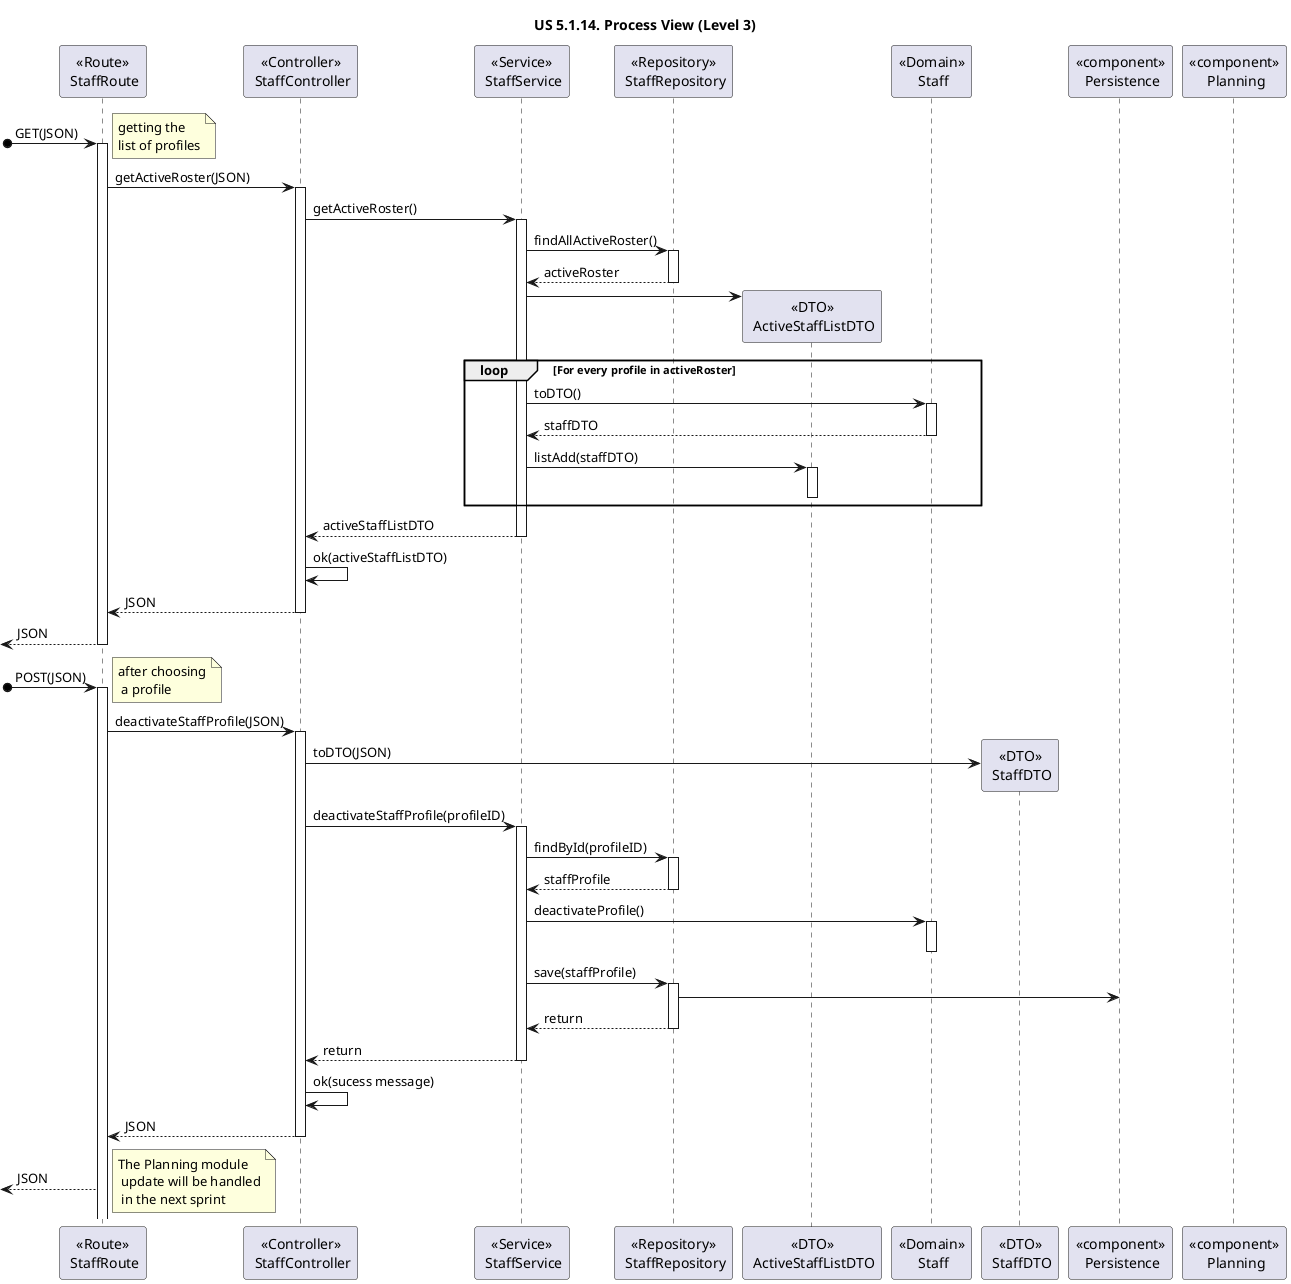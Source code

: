 @startuml
title "US 5.1.14. Process View (Level 3)"

participant "<<Route>>\n StaffRoute" as ROUTE
participant "<<Controller>>\n StaffController" as CONTROL
participant "<<Service>>\n StaffService" as STAFFSERV
participant "<<Repository>>\n StaffRepository" as STAFFREPO
participant "<<DTO>>\n ActiveStaffListDTO" as ACTIVESTAFFLISTDTO
participant "<<Domain>>\n Staff" as STAFF
participant "<<DTO>>\n StaffDTO" as STAFFDTO
participant "<<component>>\n Persistence" as PERSISTENCE
participant "<<component>>\n Planning" as PLAN

[o-> ROUTE : GET(JSON)
note right : getting the \nlist of profiles

Activate ROUTE

ROUTE -> CONTROL : getActiveRoster(JSON)

Activate CONTROL

CONTROL -> STAFFSERV : getActiveRoster()
ACTIVATE STAFFSERV

STAFFSERV -> STAFFREPO : findAllActiveRoster()
ACTIVATE STAFFREPO 
STAFFREPO --> STAFFSERV : activeRoster
DEACTIVATE STAFFREPO

STAFFSERV -> ACTIVESTAFFLISTDTO**

loop For every profile in activeRoster
STAFFSERV -> STAFF : toDTO()
activate STAFF
STAFF --> STAFFSERV : staffDTO
deactivate STAFF

STAFFSERV -> ACTIVESTAFFLISTDTO : listAdd(staffDTO)
ACTIVATE ACTIVESTAFFLISTDTO
DEACTIVATE ACTIVESTAFFLISTDTO
end

STAFFSERV --> CONTROL : activeStaffListDTO
DEACTIVATE STAFFSERV

CONTROL -> CONTROL : ok(activeStaffListDTO)
CONTROL --> ROUTE : JSON
DEACTIVATE CONTROL

<-- ROUTE : JSON
deactivate ROUTE

[o-> ROUTE : POST(JSON)
note right : after choosing\n a profile
ACTIVATE ROUTE

ROUTE -> CONTROL : deactivateStaffProfile(JSON)
ACTIVATE CONTROL

CONTROL -> STAFFDTO** : toDTO(JSON)

CONTROL -> STAFFSERV : deactivateStaffProfile(profileID)
ACTIVATE STAFFSERV

STAFFSERV -> STAFFREPO : findById(profileID)
ACTIVATE STAFFREPO
STAFFREPO --> STAFFSERV : staffProfile
DEACTIVATE STAFFREPO

STAFFSERV -> STAFF : deactivateProfile()
ACTIVATE STAFF
DEACTIVATE STAFF

STAFFSERV -> STAFFREPO : save(staffProfile)
ACTIVATE STAFFREPO
STAFFREPO -> PERSISTENCE
STAFFREPO --> STAFFSERV : return
DEACTIVATE STAFFREPO

STAFFSERV --> CONTROL : return
DEACTIVATE STAFFSERV

CONTROL -> CONTROL : ok(sucess message)
CONTROL --> ROUTE : JSON
DEACTIVATE CONTROL

<-- ROUTE : JSON
note right : The Planning module\n update will be handled\n in the next sprint


@enduml